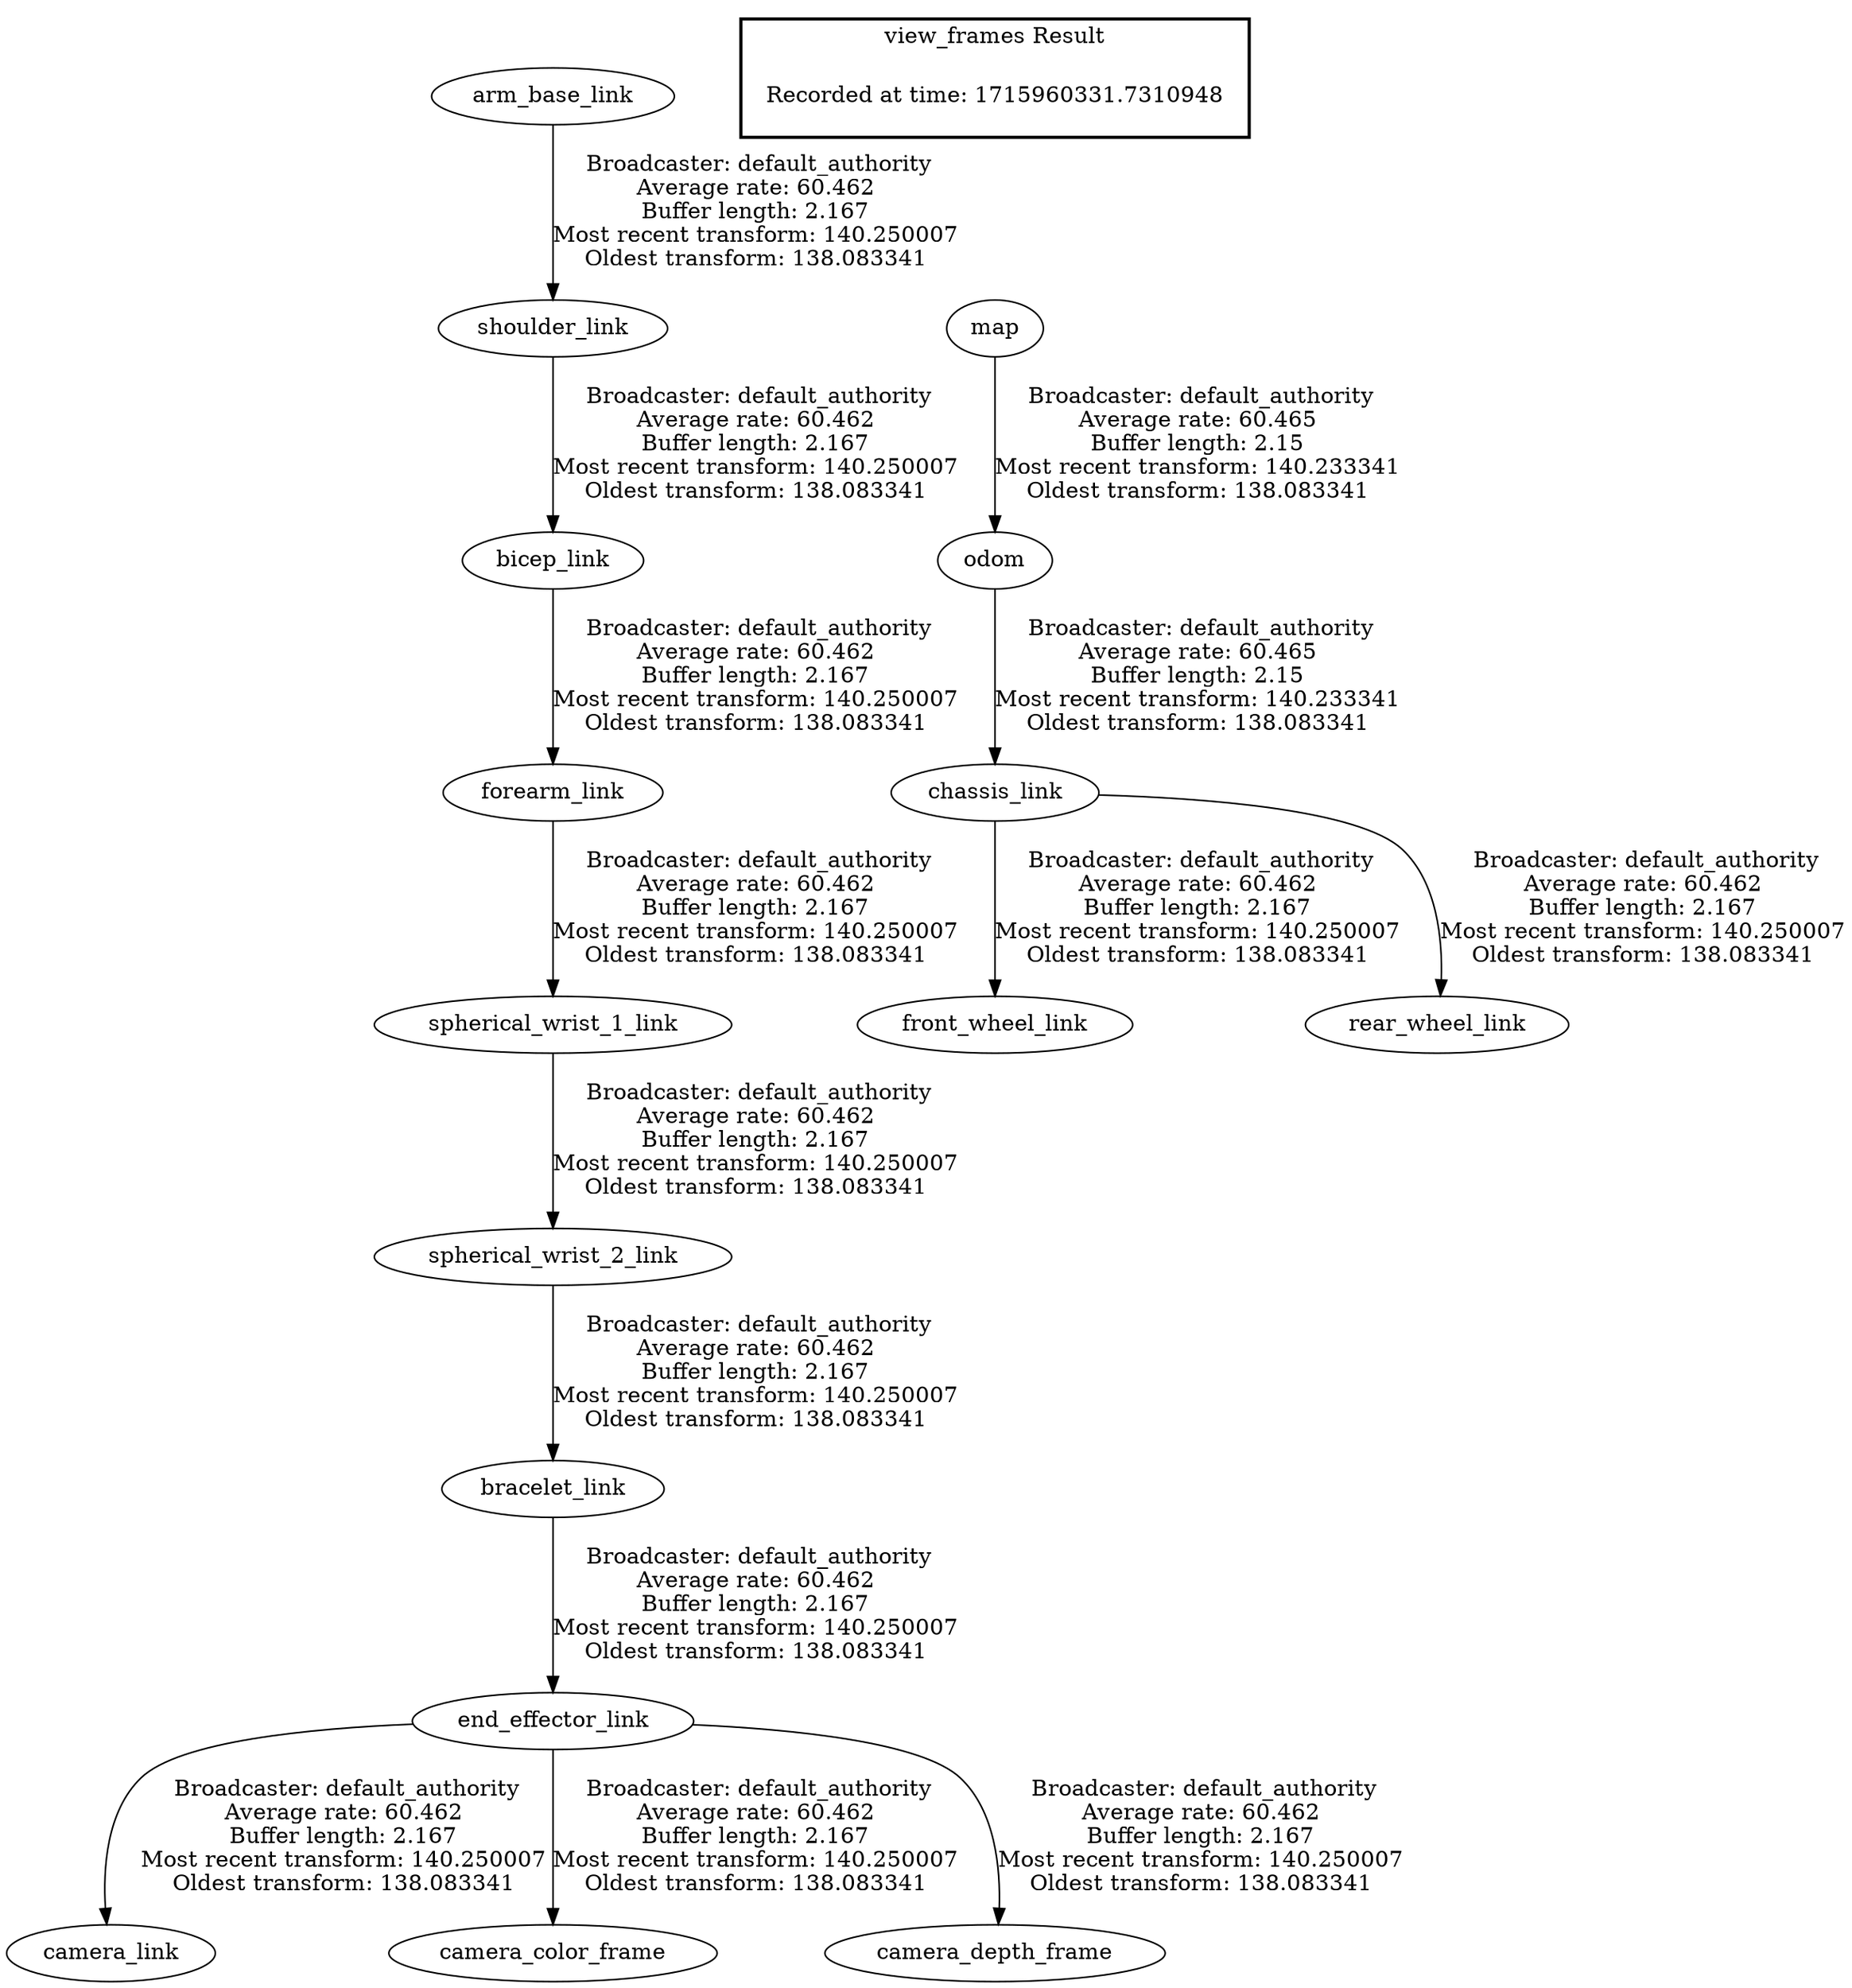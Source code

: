 digraph G {
"arm_base_link" -> "shoulder_link"[label=" Broadcaster: default_authority\nAverage rate: 60.462\nBuffer length: 2.167\nMost recent transform: 140.250007\nOldest transform: 138.083341\n"];
"shoulder_link" -> "bicep_link"[label=" Broadcaster: default_authority\nAverage rate: 60.462\nBuffer length: 2.167\nMost recent transform: 140.250007\nOldest transform: 138.083341\n"];
"bicep_link" -> "forearm_link"[label=" Broadcaster: default_authority\nAverage rate: 60.462\nBuffer length: 2.167\nMost recent transform: 140.250007\nOldest transform: 138.083341\n"];
"forearm_link" -> "spherical_wrist_1_link"[label=" Broadcaster: default_authority\nAverage rate: 60.462\nBuffer length: 2.167\nMost recent transform: 140.250007\nOldest transform: 138.083341\n"];
"spherical_wrist_1_link" -> "spherical_wrist_2_link"[label=" Broadcaster: default_authority\nAverage rate: 60.462\nBuffer length: 2.167\nMost recent transform: 140.250007\nOldest transform: 138.083341\n"];
"spherical_wrist_2_link" -> "bracelet_link"[label=" Broadcaster: default_authority\nAverage rate: 60.462\nBuffer length: 2.167\nMost recent transform: 140.250007\nOldest transform: 138.083341\n"];
"bracelet_link" -> "end_effector_link"[label=" Broadcaster: default_authority\nAverage rate: 60.462\nBuffer length: 2.167\nMost recent transform: 140.250007\nOldest transform: 138.083341\n"];
"end_effector_link" -> "camera_link"[label=" Broadcaster: default_authority\nAverage rate: 60.462\nBuffer length: 2.167\nMost recent transform: 140.250007\nOldest transform: 138.083341\n"];
"end_effector_link" -> "camera_color_frame"[label=" Broadcaster: default_authority\nAverage rate: 60.462\nBuffer length: 2.167\nMost recent transform: 140.250007\nOldest transform: 138.083341\n"];
"end_effector_link" -> "camera_depth_frame"[label=" Broadcaster: default_authority\nAverage rate: 60.462\nBuffer length: 2.167\nMost recent transform: 140.250007\nOldest transform: 138.083341\n"];
"chassis_link" -> "front_wheel_link"[label=" Broadcaster: default_authority\nAverage rate: 60.462\nBuffer length: 2.167\nMost recent transform: 140.250007\nOldest transform: 138.083341\n"];
"odom" -> "chassis_link"[label=" Broadcaster: default_authority\nAverage rate: 60.465\nBuffer length: 2.15\nMost recent transform: 140.233341\nOldest transform: 138.083341\n"];
"chassis_link" -> "rear_wheel_link"[label=" Broadcaster: default_authority\nAverage rate: 60.462\nBuffer length: 2.167\nMost recent transform: 140.250007\nOldest transform: 138.083341\n"];
"map" -> "odom"[label=" Broadcaster: default_authority\nAverage rate: 60.465\nBuffer length: 2.15\nMost recent transform: 140.233341\nOldest transform: 138.083341\n"];
edge [style=invis];
 subgraph cluster_legend { style=bold; color=black; label ="view_frames Result";
"Recorded at time: 1715960331.7310948"[ shape=plaintext ] ;
}->"map";
}